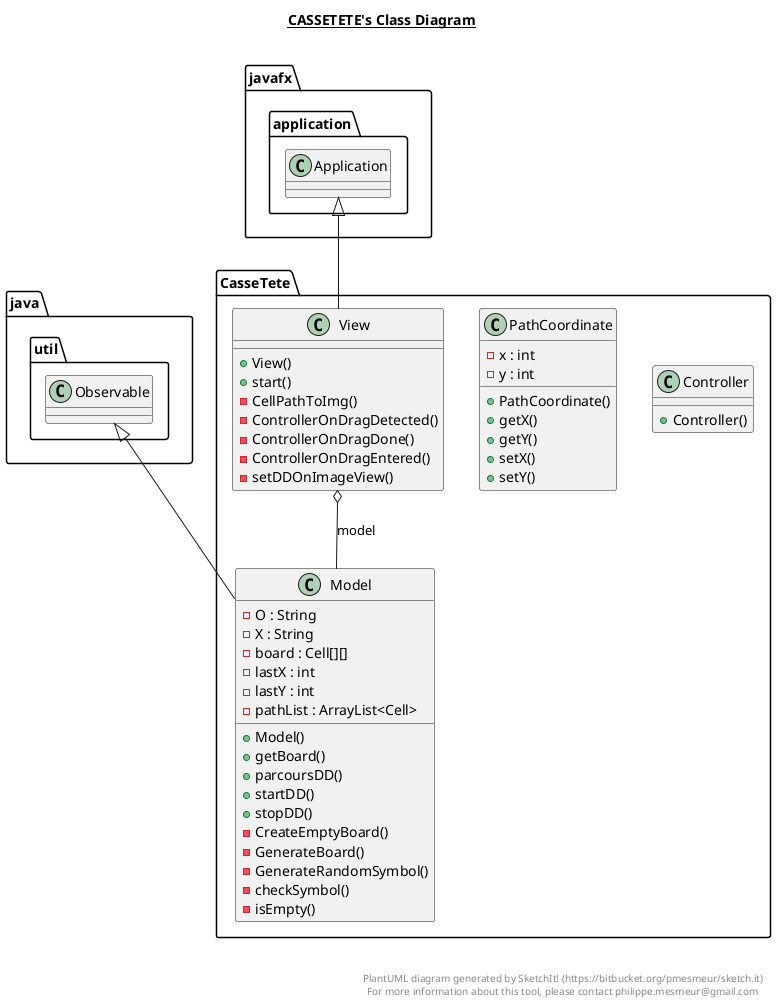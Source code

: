 @startuml

title __CASSETETE's Class Diagram__\n

  namespace CasseTete {
    class CasseTete.Controller {
        + Controller()
    }
  }
  

  namespace CasseTete {
    class CasseTete.Model {
        - O : String
        - X : String
        - board : Cell[][]
        - lastX : int
        - lastY : int
        - pathList : ArrayList<Cell>
        + Model()
        + getBoard()
        + parcoursDD()
        + startDD()
        + stopDD()
        - CreateEmptyBoard()
        - GenerateBoard()
        - GenerateRandomSymbol()
        - checkSymbol()
        - isEmpty()
    }
  }
  

  namespace CasseTete {
    class CasseTete.PathCoordinate {
        - x : int
        - y : int
        + PathCoordinate()
        + getX()
        + getY()
        + setX()
        + setY()
    }
  }
  

  namespace CasseTete {
    class CasseTete.View {
        + View()
        + start()
        - CellPathToImg()
        - ControllerOnDragDetected()
        - ControllerOnDragDone()
        - ControllerOnDragEntered()
        - setDDOnImageView()
    }
  }
  

  CasseTete.Model -up-|> java.util.Observable
  CasseTete.View -up-|> javafx.application.Application
  CasseTete.View o-- CasseTete.Model : model


right footer


PlantUML diagram generated by SketchIt! (https://bitbucket.org/pmesmeur/sketch.it)
For more information about this tool, please contact philippe.mesmeur@gmail.com
endfooter

@enduml
